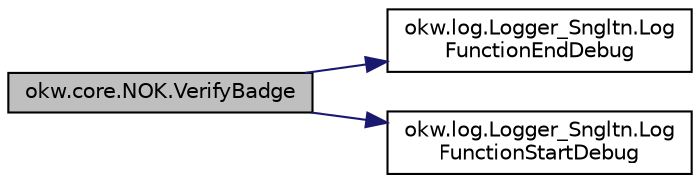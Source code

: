 digraph "okw.core.NOK.VerifyBadge"
{
 // INTERACTIVE_SVG=YES
 // LATEX_PDF_SIZE
  edge [fontname="Helvetica",fontsize="10",labelfontname="Helvetica",labelfontsize="10"];
  node [fontname="Helvetica",fontsize="10",shape=record];
  rankdir="LR";
  Node1 [label="okw.core.NOK.VerifyBadge",height=0.2,width=0.4,color="black", fillcolor="grey75", style="filled", fontcolor="black",tooltip="Überprüft den Badge des Objektes ."];
  Node1 -> Node2 [color="midnightblue",fontsize="10",style="solid",fontname="Helvetica"];
  Node2 [label="okw.log.Logger_Sngltn.Log\lFunctionEndDebug",height=0.2,width=0.4,color="black", fillcolor="white", style="filled",URL="$classokw_1_1log_1_1_logger___sngltn.html#a91b192a4e0381f6d02b791693d0fab84",tooltip="LogFunctionEndDebug:"];
  Node1 -> Node3 [color="midnightblue",fontsize="10",style="solid",fontname="Helvetica"];
  Node3 [label="okw.log.Logger_Sngltn.Log\lFunctionStartDebug",height=0.2,width=0.4,color="black", fillcolor="white", style="filled",URL="$classokw_1_1log_1_1_logger___sngltn.html#a2d4c3d22d2a52b92873ee2f3853d9c42",tooltip="LogFunctionStartDebug:"];
}
